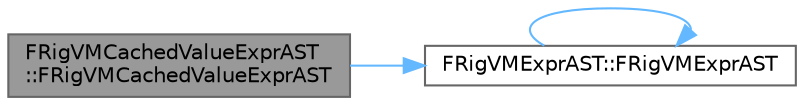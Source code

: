 digraph "FRigVMCachedValueExprAST::FRigVMCachedValueExprAST"
{
 // INTERACTIVE_SVG=YES
 // LATEX_PDF_SIZE
  bgcolor="transparent";
  edge [fontname=Helvetica,fontsize=10,labelfontname=Helvetica,labelfontsize=10];
  node [fontname=Helvetica,fontsize=10,shape=box,height=0.2,width=0.4];
  rankdir="LR";
  Node1 [id="Node000001",label="FRigVMCachedValueExprAST\l::FRigVMCachedValueExprAST",height=0.2,width=0.4,color="gray40", fillcolor="grey60", style="filled", fontcolor="black",tooltip=" "];
  Node1 -> Node2 [id="edge1_Node000001_Node000002",color="steelblue1",style="solid",tooltip=" "];
  Node2 [id="Node000002",label="FRigVMExprAST::FRigVMExprAST",height=0.2,width=0.4,color="grey40", fillcolor="white", style="filled",URL="$de/dbc/classFRigVMExprAST.html#acc5b07f74b303b5f9fa61c520bb15e80",tooltip=" "];
  Node2 -> Node2 [id="edge2_Node000002_Node000002",color="steelblue1",style="solid",tooltip=" "];
}
